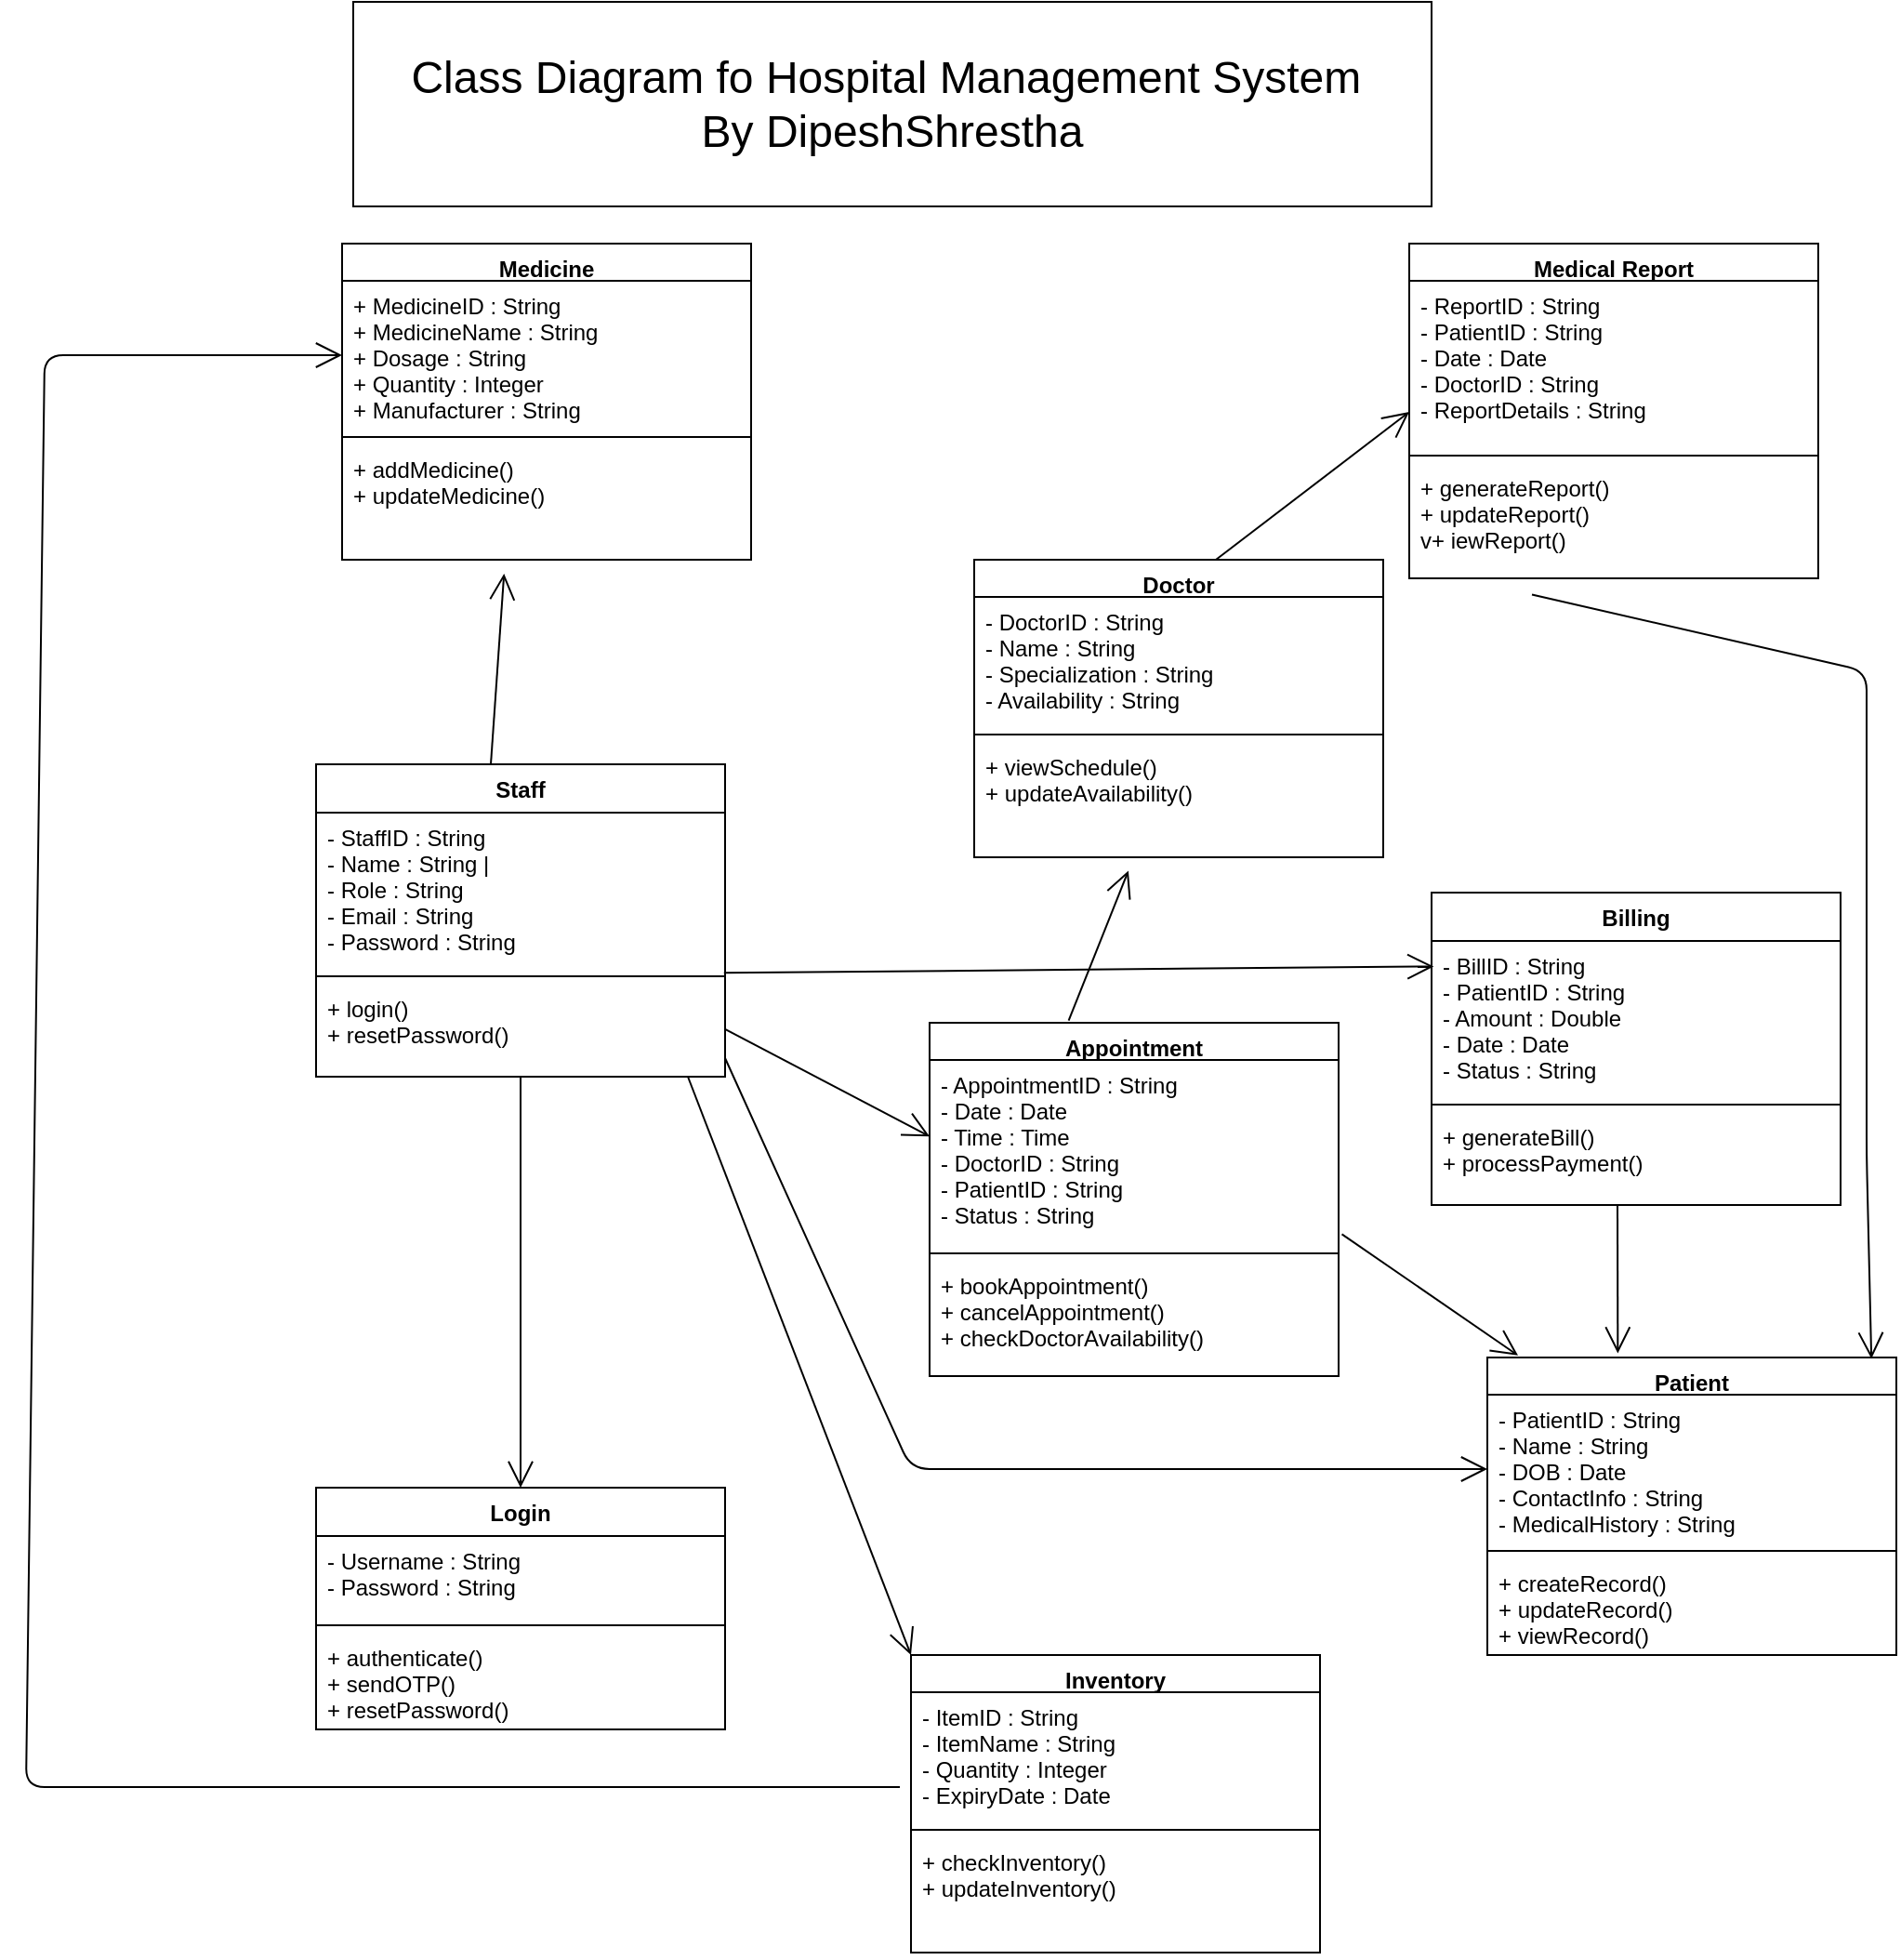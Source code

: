 <mxfile version="24.7.5" pages="2">
  <diagram id="Uk6EqhjahjmfZBt9kHfX" name="Page-1">
    <mxGraphModel dx="2153" dy="1024" grid="1" gridSize="10" guides="1" tooltips="1" connect="1" arrows="1" fold="1" page="1" pageScale="1" pageWidth="1100" pageHeight="1700" math="0" shadow="0">
      <root>
        <mxCell id="0" />
        <mxCell id="1" parent="0" />
        <mxCell id="2" value="Staff" style="swimlane;fontStyle=1;align=center;verticalAlign=top;childLayout=stackLayout;horizontal=1;startSize=26;horizontalStack=0;resizeParent=1;resizeParentMax=0;resizeLast=0;collapsible=1;marginBottom=0;" vertex="1" parent="1">
          <mxGeometry x="213" y="480" width="220" height="168" as="geometry" />
        </mxCell>
        <mxCell id="3" value="- StaffID       : String &#xa;- Name          : String           |&#xa;- Role          : String &#xa;- Email         : String &#xa;- Password      : String&#xa;" style="text;strokeColor=none;fillColor=none;align=left;verticalAlign=top;spacingLeft=4;spacingRight=4;overflow=hidden;rotatable=0;points=[[0,0.5],[1,0.5]];portConstraint=eastwest;" vertex="1" parent="2">
          <mxGeometry y="26" width="220" height="84" as="geometry" />
        </mxCell>
        <mxCell id="4" value="" style="line;strokeWidth=1;fillColor=none;align=left;verticalAlign=middle;spacingTop=-1;spacingLeft=3;spacingRight=3;rotatable=0;labelPosition=right;points=[];portConstraint=eastwest;strokeColor=inherit;" vertex="1" parent="2">
          <mxGeometry y="110" width="220" height="8" as="geometry" />
        </mxCell>
        <mxCell id="5" value="+ login() &#xa;+ resetPassword()" style="text;strokeColor=none;fillColor=none;align=left;verticalAlign=top;spacingLeft=4;spacingRight=4;overflow=hidden;rotatable=0;points=[[0,0.5],[1,0.5]];portConstraint=eastwest;" vertex="1" parent="2">
          <mxGeometry y="118" width="220" height="50" as="geometry" />
        </mxCell>
        <mxCell id="6" value="Login" style="swimlane;fontStyle=1;align=center;verticalAlign=top;childLayout=stackLayout;horizontal=1;startSize=26;horizontalStack=0;resizeParent=1;resizeParentMax=0;resizeLast=0;collapsible=1;marginBottom=0;" vertex="1" parent="1">
          <mxGeometry x="213" y="869" width="220" height="130" as="geometry" />
        </mxCell>
        <mxCell id="7" value="- Username     : String &#xa;- Password     : String &#xa;&#xa;+ authenticate() &#xa;+ sendOTP() &#xa;+ resetPassword()" style="text;strokeColor=none;fillColor=none;align=left;verticalAlign=top;spacingLeft=4;spacingRight=4;overflow=hidden;rotatable=0;points=[[0,0.5],[1,0.5]];portConstraint=eastwest;" vertex="1" parent="6">
          <mxGeometry y="26" width="220" height="44" as="geometry" />
        </mxCell>
        <mxCell id="8" value="" style="line;strokeWidth=1;fillColor=none;align=left;verticalAlign=middle;spacingTop=-1;spacingLeft=3;spacingRight=3;rotatable=0;labelPosition=right;points=[];portConstraint=eastwest;strokeColor=inherit;" vertex="1" parent="6">
          <mxGeometry y="70" width="220" height="8" as="geometry" />
        </mxCell>
        <mxCell id="9" value="+ authenticate()&#xa;+ sendOTP()&#xa;+ resetPassword()" style="text;strokeColor=none;fillColor=none;align=left;verticalAlign=top;spacingLeft=4;spacingRight=4;overflow=hidden;rotatable=0;points=[[0,0.5],[1,0.5]];portConstraint=eastwest;" vertex="1" parent="6">
          <mxGeometry y="78" width="220" height="52" as="geometry" />
        </mxCell>
        <mxCell id="10" value="Patient" style="swimlane;fontStyle=1;align=center;verticalAlign=top;childLayout=stackLayout;horizontal=1;startSize=20;horizontalStack=0;resizeParent=1;resizeParentMax=0;resizeLast=0;collapsible=1;marginBottom=0;" vertex="1" parent="1">
          <mxGeometry x="843" y="799" width="220" height="160" as="geometry" />
        </mxCell>
        <mxCell id="11" value="- PatientID : String&#xa;- Name : String&#xa;- DOB : Date&#xa;- ContactInfo : String&#xa;- MedicalHistory : String" style="text;strokeColor=none;fillColor=none;align=left;verticalAlign=top;spacingLeft=4;spacingRight=4;overflow=hidden;rotatable=0;points=[[0,0.5],[1,0.5]];portConstraint=eastwest;" vertex="1" parent="10">
          <mxGeometry y="20" width="220" height="80" as="geometry" />
        </mxCell>
        <mxCell id="12" value="" style="line;strokeWidth=1;fillColor=none;align=left;verticalAlign=middle;spacingTop=-1;spacingLeft=3;spacingRight=3;rotatable=0;labelPosition=right;points=[];portConstraint=eastwest;strokeColor=inherit;" vertex="1" parent="10">
          <mxGeometry y="100" width="220" height="8" as="geometry" />
        </mxCell>
        <mxCell id="13" value="+ createRecord() &#xa;+ updateRecord()&#xa;+ viewRecord()" style="text;strokeColor=none;fillColor=none;align=left;verticalAlign=top;spacingLeft=4;spacingRight=4;overflow=hidden;rotatable=0;points=[[0,0.5],[1,0.5]];portConstraint=eastwest;" vertex="1" parent="10">
          <mxGeometry y="108" width="220" height="52" as="geometry" />
        </mxCell>
        <mxCell id="14" value="Appointment" style="swimlane;fontStyle=1;align=center;verticalAlign=top;childLayout=stackLayout;horizontal=1;startSize=20;horizontalStack=0;resizeParent=1;resizeParentMax=0;resizeLast=0;collapsible=1;marginBottom=0;" vertex="1" parent="1">
          <mxGeometry x="543" y="619" width="220" height="190" as="geometry" />
        </mxCell>
        <mxCell id="15" value="- AppointmentID : String&#xa;- Date : Date&#xa;- Time : Time&#xa;- DoctorID : String&#xa;- PatientID : String&#xa;- Status : String" style="text;strokeColor=none;fillColor=none;align=left;verticalAlign=top;spacingLeft=4;spacingRight=4;overflow=hidden;rotatable=0;points=[[0,0.5],[1,0.5]];portConstraint=eastwest;" vertex="1" parent="14">
          <mxGeometry y="20" width="220" height="100" as="geometry" />
        </mxCell>
        <mxCell id="16" value="" style="line;strokeWidth=1;fillColor=none;align=left;verticalAlign=middle;spacingTop=-1;spacingLeft=3;spacingRight=3;rotatable=0;labelPosition=right;points=[];portConstraint=eastwest;strokeColor=inherit;" vertex="1" parent="14">
          <mxGeometry y="120" width="220" height="8" as="geometry" />
        </mxCell>
        <mxCell id="17" value="+ bookAppointment()&#xa;+ cancelAppointment()&#xa;+ checkDoctorAvailability()" style="text;strokeColor=none;fillColor=none;align=left;verticalAlign=top;spacingLeft=4;spacingRight=4;overflow=hidden;rotatable=0;points=[[0,0.5],[1,0.5]];portConstraint=eastwest;" vertex="1" parent="14">
          <mxGeometry y="128" width="220" height="62" as="geometry" />
        </mxCell>
        <mxCell id="20" value="Billing" style="swimlane;fontStyle=1;align=center;verticalAlign=top;childLayout=stackLayout;horizontal=1;startSize=26;horizontalStack=0;resizeParent=1;resizeParentMax=0;resizeLast=0;collapsible=1;marginBottom=0;" vertex="1" parent="1">
          <mxGeometry x="813" y="549" width="220" height="168" as="geometry" />
        </mxCell>
        <mxCell id="21" value="- BillID : String&#xa;- PatientID : String&#xa;- Amount : Double&#xa;- Date : Date&#xa;- Status : String" style="text;strokeColor=none;fillColor=none;align=left;verticalAlign=top;spacingLeft=4;spacingRight=4;overflow=hidden;rotatable=0;points=[[0,0.5],[1,0.5]];portConstraint=eastwest;" vertex="1" parent="20">
          <mxGeometry y="26" width="220" height="84" as="geometry" />
        </mxCell>
        <mxCell id="22" value="" style="line;strokeWidth=1;fillColor=none;align=left;verticalAlign=middle;spacingTop=-1;spacingLeft=3;spacingRight=3;rotatable=0;labelPosition=right;points=[];portConstraint=eastwest;strokeColor=inherit;" vertex="1" parent="20">
          <mxGeometry y="110" width="220" height="8" as="geometry" />
        </mxCell>
        <mxCell id="23" value="+ generateBill()&#xa;+ processPayment()" style="text;strokeColor=none;fillColor=none;align=left;verticalAlign=top;spacingLeft=4;spacingRight=4;overflow=hidden;rotatable=0;points=[[0,0.5],[1,0.5]];portConstraint=eastwest;" vertex="1" parent="20">
          <mxGeometry y="118" width="220" height="50" as="geometry" />
        </mxCell>
        <mxCell id="28" value="Doctor" style="swimlane;fontStyle=1;align=center;verticalAlign=top;childLayout=stackLayout;horizontal=1;startSize=20;horizontalStack=0;resizeParent=1;resizeParentMax=0;resizeLast=0;collapsible=1;marginBottom=0;" vertex="1" parent="1">
          <mxGeometry x="567" y="370" width="220" height="160" as="geometry" />
        </mxCell>
        <mxCell id="29" value="- DoctorID : String&#xa;- Name : String&#xa;- Specialization : String&#xa;- Availability : String" style="text;strokeColor=none;fillColor=none;align=left;verticalAlign=top;spacingLeft=4;spacingRight=4;overflow=hidden;rotatable=0;points=[[0,0.5],[1,0.5]];portConstraint=eastwest;" vertex="1" parent="28">
          <mxGeometry y="20" width="220" height="70" as="geometry" />
        </mxCell>
        <mxCell id="30" value="" style="line;strokeWidth=1;fillColor=none;align=left;verticalAlign=middle;spacingTop=-1;spacingLeft=3;spacingRight=3;rotatable=0;labelPosition=right;points=[];portConstraint=eastwest;strokeColor=inherit;" vertex="1" parent="28">
          <mxGeometry y="90" width="220" height="8" as="geometry" />
        </mxCell>
        <mxCell id="31" value="+ viewSchedule()&#xa;+ updateAvailability()" style="text;strokeColor=none;fillColor=none;align=left;verticalAlign=top;spacingLeft=4;spacingRight=4;overflow=hidden;rotatable=0;points=[[0,0.5],[1,0.5]];portConstraint=eastwest;" vertex="1" parent="28">
          <mxGeometry y="98" width="220" height="62" as="geometry" />
        </mxCell>
        <mxCell id="32" value="Inventory" style="swimlane;fontStyle=1;align=center;verticalAlign=top;childLayout=stackLayout;horizontal=1;startSize=20;horizontalStack=0;resizeParent=1;resizeParentMax=0;resizeLast=0;collapsible=1;marginBottom=0;" vertex="1" parent="1">
          <mxGeometry x="533" y="959" width="220" height="160" as="geometry" />
        </mxCell>
        <mxCell id="33" value="- ItemID : String&#xa;- ItemName : String&#xa;- Quantity : Integer&#xa;- ExpiryDate : Date" style="text;strokeColor=none;fillColor=none;align=left;verticalAlign=top;spacingLeft=4;spacingRight=4;overflow=hidden;rotatable=0;points=[[0,0.5],[1,0.5]];portConstraint=eastwest;" vertex="1" parent="32">
          <mxGeometry y="20" width="220" height="70" as="geometry" />
        </mxCell>
        <mxCell id="34" value="" style="line;strokeWidth=1;fillColor=none;align=left;verticalAlign=middle;spacingTop=-1;spacingLeft=3;spacingRight=3;rotatable=0;labelPosition=right;points=[];portConstraint=eastwest;strokeColor=inherit;" vertex="1" parent="32">
          <mxGeometry y="90" width="220" height="8" as="geometry" />
        </mxCell>
        <mxCell id="35" value="+ checkInventory()&#xa;+ updateInventory()" style="text;strokeColor=none;fillColor=none;align=left;verticalAlign=top;spacingLeft=4;spacingRight=4;overflow=hidden;rotatable=0;points=[[0,0.5],[1,0.5]];portConstraint=eastwest;" vertex="1" parent="32">
          <mxGeometry y="98" width="220" height="62" as="geometry" />
        </mxCell>
        <mxCell id="50" value="" style="endArrow=open;endFill=1;endSize=12;html=1;entryX=0;entryY=0.5;entryDx=0;entryDy=0;" edge="1" parent="32" target="37">
          <mxGeometry width="160" relative="1" as="geometry">
            <mxPoint x="-6" y="71" as="sourcePoint" />
            <mxPoint x="104" y="352" as="targetPoint" />
            <Array as="points">
              <mxPoint x="-476" y="71" />
              <mxPoint x="-466" y="-699" />
            </Array>
          </mxGeometry>
        </mxCell>
        <mxCell id="36" value="Medicine" style="swimlane;fontStyle=1;align=center;verticalAlign=top;childLayout=stackLayout;horizontal=1;startSize=20;horizontalStack=0;resizeParent=1;resizeParentMax=0;resizeLast=0;collapsible=1;marginBottom=0;" vertex="1" parent="1">
          <mxGeometry x="227" y="200" width="220" height="170" as="geometry" />
        </mxCell>
        <mxCell id="37" value="+ MedicineID : String&#xa;+ MedicineName : String&#xa;+ Dosage : String&#xa;+ Quantity : Integer&#xa;+ Manufacturer : String" style="text;strokeColor=none;fillColor=none;align=left;verticalAlign=top;spacingLeft=4;spacingRight=4;overflow=hidden;rotatable=0;points=[[0,0.5],[1,0.5]];portConstraint=eastwest;" vertex="1" parent="36">
          <mxGeometry y="20" width="220" height="80" as="geometry" />
        </mxCell>
        <mxCell id="38" value="" style="line;strokeWidth=1;fillColor=none;align=left;verticalAlign=middle;spacingTop=-1;spacingLeft=3;spacingRight=3;rotatable=0;labelPosition=right;points=[];portConstraint=eastwest;strokeColor=inherit;" vertex="1" parent="36">
          <mxGeometry y="100" width="220" height="8" as="geometry" />
        </mxCell>
        <mxCell id="39" value="+ addMedicine()&#xa;+ updateMedicine()" style="text;strokeColor=none;fillColor=none;align=left;verticalAlign=top;spacingLeft=4;spacingRight=4;overflow=hidden;rotatable=0;points=[[0,0.5],[1,0.5]];portConstraint=eastwest;" vertex="1" parent="36">
          <mxGeometry y="108" width="220" height="62" as="geometry" />
        </mxCell>
        <mxCell id="41" value="" style="endArrow=open;endFill=1;endSize=12;html=1;exitX=0.97;exitY=0.268;exitDx=0;exitDy=0;exitPerimeter=0;entryX=-0.022;entryY=0.163;entryDx=0;entryDy=0;entryPerimeter=0;" edge="1" parent="1">
          <mxGeometry width="160" relative="1" as="geometry">
            <mxPoint x="432.4" y="592.144" as="sourcePoint" />
            <mxPoint x="814.16" y="588.692" as="targetPoint" />
          </mxGeometry>
        </mxCell>
        <mxCell id="42" value="" style="endArrow=open;endFill=1;endSize=12;html=1;exitX=0.97;exitY=0.268;exitDx=0;exitDy=0;exitPerimeter=0;entryX=0;entryY=0.411;entryDx=0;entryDy=0;entryPerimeter=0;" edge="1" parent="1" target="15">
          <mxGeometry width="160" relative="1" as="geometry">
            <mxPoint x="433.0" y="622.454" as="sourcePoint" />
            <mxPoint x="814.76" y="619.002" as="targetPoint" />
          </mxGeometry>
        </mxCell>
        <mxCell id="43" value="" style="endArrow=open;endFill=1;endSize=12;html=1;exitX=0.97;exitY=0.268;exitDx=0;exitDy=0;exitPerimeter=0;" edge="1" parent="1">
          <mxGeometry width="160" relative="1" as="geometry">
            <mxPoint x="323" y="648.004" as="sourcePoint" />
            <mxPoint x="323" y="869" as="targetPoint" />
          </mxGeometry>
        </mxCell>
        <mxCell id="44" value="" style="endArrow=open;endFill=1;endSize=12;html=1;exitX=0.97;exitY=0.268;exitDx=0;exitDy=0;exitPerimeter=0;entryX=0;entryY=0;entryDx=0;entryDy=0;" edge="1" parent="1" target="32">
          <mxGeometry width="160" relative="1" as="geometry">
            <mxPoint x="413" y="648.004" as="sourcePoint" />
            <mxPoint x="413" y="869" as="targetPoint" />
          </mxGeometry>
        </mxCell>
        <mxCell id="45" value="" style="endArrow=open;endFill=1;endSize=12;html=1;exitX=0.97;exitY=0.268;exitDx=0;exitDy=0;exitPerimeter=0;entryX=0;entryY=0.5;entryDx=0;entryDy=0;" edge="1" parent="1" target="11">
          <mxGeometry width="160" relative="1" as="geometry">
            <mxPoint x="433" y="638.004" as="sourcePoint" />
            <mxPoint x="553" y="949" as="targetPoint" />
            <Array as="points">
              <mxPoint x="533" y="859" />
            </Array>
          </mxGeometry>
        </mxCell>
        <mxCell id="46" value="" style="endArrow=open;endFill=1;endSize=12;html=1;exitX=0.97;exitY=0.268;exitDx=0;exitDy=0;exitPerimeter=0;entryX=0.319;entryY=-0.014;entryDx=0;entryDy=0;entryPerimeter=0;" edge="1" parent="1" target="10">
          <mxGeometry width="160" relative="1" as="geometry">
            <mxPoint x="913" y="717.004" as="sourcePoint" />
            <mxPoint x="1023" y="774.65" as="targetPoint" />
          </mxGeometry>
        </mxCell>
        <mxCell id="47" value="" style="endArrow=open;endFill=1;endSize=12;html=1;exitX=1.008;exitY=0.937;exitDx=0;exitDy=0;exitPerimeter=0;entryX=0.075;entryY=-0.007;entryDx=0;entryDy=0;entryPerimeter=0;" edge="1" parent="1" source="15" target="10">
          <mxGeometry width="160" relative="1" as="geometry">
            <mxPoint x="823" y="729.244" as="sourcePoint" />
            <mxPoint x="823.18" y="809" as="targetPoint" />
          </mxGeometry>
        </mxCell>
        <mxCell id="48" value="" style="endArrow=open;endFill=1;endSize=12;html=1;entryX=0.396;entryY=1.12;entryDx=0;entryDy=0;entryPerimeter=0;" edge="1" parent="1" target="39">
          <mxGeometry width="160" relative="1" as="geometry">
            <mxPoint x="307" y="480" as="sourcePoint" />
            <mxPoint x="418.1" y="442.004" as="targetPoint" />
          </mxGeometry>
        </mxCell>
        <mxCell id="49" value="" style="endArrow=open;endFill=1;endSize=12;html=1;entryX=0.377;entryY=1.117;entryDx=0;entryDy=0;entryPerimeter=0;exitX=0.34;exitY=-0.006;exitDx=0;exitDy=0;exitPerimeter=0;" edge="1" parent="1" source="14" target="31">
          <mxGeometry width="160" relative="1" as="geometry">
            <mxPoint x="593" y="588.56" as="sourcePoint" />
            <mxPoint x="600" y="546" as="targetPoint" />
          </mxGeometry>
        </mxCell>
        <mxCell id="51" value="&lt;font style=&quot;font-size: 24px;&quot;&gt;Class Diagram fo Hospital Management System&amp;nbsp;&lt;br&gt;By DipeshShrestha&lt;br&gt;&lt;/font&gt;" style="whiteSpace=wrap;html=1;" vertex="1" parent="1">
          <mxGeometry x="233" y="70" width="580" height="110" as="geometry" />
        </mxCell>
        <mxCell id="52" value="Medical Report" style="swimlane;fontStyle=1;align=center;verticalAlign=top;childLayout=stackLayout;horizontal=1;startSize=20;horizontalStack=0;resizeParent=1;resizeParentMax=0;resizeLast=0;collapsible=1;marginBottom=0;" vertex="1" parent="1">
          <mxGeometry x="801" y="200" width="220" height="180" as="geometry" />
        </mxCell>
        <mxCell id="53" value="- ReportID : String&#xa;- PatientID : String&#xa;- Date : Date&#xa;- DoctorID : String&#xa;- ReportDetails : String" style="text;strokeColor=none;fillColor=none;align=left;verticalAlign=top;spacingLeft=4;spacingRight=4;overflow=hidden;rotatable=0;points=[[0,0.5],[1,0.5]];portConstraint=eastwest;" vertex="1" parent="52">
          <mxGeometry y="20" width="220" height="90" as="geometry" />
        </mxCell>
        <mxCell id="54" value="" style="line;strokeWidth=1;fillColor=none;align=left;verticalAlign=middle;spacingTop=-1;spacingLeft=3;spacingRight=3;rotatable=0;labelPosition=right;points=[];portConstraint=eastwest;strokeColor=inherit;" vertex="1" parent="52">
          <mxGeometry y="110" width="220" height="8" as="geometry" />
        </mxCell>
        <mxCell id="57" value="" style="endArrow=open;endFill=1;endSize=12;html=1;exitX=0.34;exitY=-0.006;exitDx=0;exitDy=0;exitPerimeter=0;entryX=0.939;entryY=0.004;entryDx=0;entryDy=0;entryPerimeter=0;" edge="1" parent="52" target="10">
          <mxGeometry width="160" relative="1" as="geometry">
            <mxPoint x="66" y="188.72" as="sourcePoint" />
            <mxPoint x="256" y="350" as="targetPoint" />
            <Array as="points">
              <mxPoint x="246" y="230" />
              <mxPoint x="246" y="490" />
            </Array>
          </mxGeometry>
        </mxCell>
        <mxCell id="55" value="+ generateReport()&#xa;+ updateReport()&#xa;v+ iewReport()" style="text;strokeColor=none;fillColor=none;align=left;verticalAlign=top;spacingLeft=4;spacingRight=4;overflow=hidden;rotatable=0;points=[[0,0.5],[1,0.5]];portConstraint=eastwest;" vertex="1" parent="52">
          <mxGeometry y="118" width="220" height="62" as="geometry" />
        </mxCell>
        <mxCell id="56" value="" style="endArrow=open;endFill=1;endSize=12;html=1;exitX=0.34;exitY=-0.006;exitDx=0;exitDy=0;exitPerimeter=0;entryX=0;entryY=0.784;entryDx=0;entryDy=0;entryPerimeter=0;" edge="1" parent="1" target="53">
          <mxGeometry width="160" relative="1" as="geometry">
            <mxPoint x="697.0" y="370.0" as="sourcePoint" />
            <mxPoint x="729.14" y="289.394" as="targetPoint" />
          </mxGeometry>
        </mxCell>
      </root>
    </mxGraphModel>
  </diagram>
  <diagram id="JVWVh7MLXpiriexzdD40" name="Page-2">
    <mxGraphModel dx="1273" dy="690" grid="1" gridSize="10" guides="1" tooltips="1" connect="1" arrows="1" fold="1" page="1" pageScale="1" pageWidth="850" pageHeight="1100" math="0" shadow="0">
      <root>
        <mxCell id="0" />
        <mxCell id="1" parent="0" />
        <mxCell id="ERy3KJVdef2Lh5EeSIAU-21" value="Driver" style="swimlane;fontStyle=1;align=center;verticalAlign=top;childLayout=stackLayout;horizontal=1;startSize=20;horizontalStack=0;resizeParent=1;resizeParentMax=0;resizeLast=0;collapsible=1;marginBottom=0;" vertex="1" parent="1">
          <mxGeometry x="310" y="238" width="168" height="200" as="geometry" />
        </mxCell>
        <mxCell id="ERy3KJVdef2Lh5EeSIAU-22" value="-driverID&#xa;-name&#xa;-phoneNumber&#xa;-email&#xa;-password&#xa;-licenseNumber&#xa;-vehicleDetails" style="text;strokeColor=none;fillColor=none;align=left;verticalAlign=top;spacingLeft=4;spacingRight=4;overflow=hidden;rotatable=0;points=[[0,0.5],[1,0.5]];portConstraint=eastwest;" vertex="1" parent="ERy3KJVdef2Lh5EeSIAU-21">
          <mxGeometry y="20" width="168" height="100" as="geometry" />
        </mxCell>
        <mxCell id="ERy3KJVdef2Lh5EeSIAU-23" value="" style="line;strokeWidth=1;fillColor=none;align=left;verticalAlign=middle;spacingTop=-1;spacingLeft=3;spacingRight=3;rotatable=0;labelPosition=right;points=[];portConstraint=eastwest;strokeColor=inherit;" vertex="1" parent="ERy3KJVdef2Lh5EeSIAU-21">
          <mxGeometry y="120" width="168" height="8" as="geometry" />
        </mxCell>
        <mxCell id="ERy3KJVdef2Lh5EeSIAU-24" value="+register()&#xa;+login()&#xa;+updateProfile()&#xa;+acceptRide()" style="text;strokeColor=none;fillColor=none;align=left;verticalAlign=top;spacingLeft=4;spacingRight=4;overflow=hidden;rotatable=0;points=[[0,0.5],[1,0.5]];portConstraint=eastwest;" vertex="1" parent="ERy3KJVdef2Lh5EeSIAU-21">
          <mxGeometry y="128" width="168" height="72" as="geometry" />
        </mxCell>
        <mxCell id="ERy3KJVdef2Lh5EeSIAU-30" value="User" style="swimlane;fontStyle=1;align=center;verticalAlign=top;childLayout=stackLayout;horizontal=1;startSize=20;horizontalStack=0;resizeParent=1;resizeParentMax=0;resizeLast=0;collapsible=1;marginBottom=0;" vertex="1" parent="1">
          <mxGeometry x="89" y="234" width="151" height="208" as="geometry" />
        </mxCell>
        <mxCell id="ERy3KJVdef2Lh5EeSIAU-31" value="-userID&#xa;-name&#xa;-phoneNumber&#xa;-email&#xa;-password&#xa;-userType" style="text;strokeColor=none;fillColor=none;align=left;verticalAlign=top;spacingLeft=4;spacingRight=4;overflow=hidden;rotatable=0;points=[[0,0.5],[1,0.5]];portConstraint=eastwest;" vertex="1" parent="ERy3KJVdef2Lh5EeSIAU-30">
          <mxGeometry y="20" width="151" height="110" as="geometry" />
        </mxCell>
        <mxCell id="ERy3KJVdef2Lh5EeSIAU-32" value="" style="line;strokeWidth=1;fillColor=none;align=left;verticalAlign=middle;spacingTop=-1;spacingLeft=3;spacingRight=3;rotatable=0;labelPosition=right;points=[];portConstraint=eastwest;strokeColor=inherit;" vertex="1" parent="ERy3KJVdef2Lh5EeSIAU-30">
          <mxGeometry y="130" width="151" height="8" as="geometry" />
        </mxCell>
        <mxCell id="ERy3KJVdef2Lh5EeSIAU-33" value="+ register()&#xa;+login()&#xa;+updateProfile()&#xa;+requestRide()" style="text;strokeColor=none;fillColor=none;align=left;verticalAlign=top;spacingLeft=4;spacingRight=4;overflow=hidden;rotatable=0;points=[[0,0.5],[1,0.5]];portConstraint=eastwest;" vertex="1" parent="ERy3KJVdef2Lh5EeSIAU-30">
          <mxGeometry y="138" width="151" height="70" as="geometry" />
        </mxCell>
        <mxCell id="ERy3KJVdef2Lh5EeSIAU-43" value="Ride" style="swimlane;fontStyle=1;align=center;verticalAlign=top;childLayout=stackLayout;horizontal=1;startSize=20;horizontalStack=0;resizeParent=1;resizeParentMax=0;resizeLast=0;collapsible=1;marginBottom=0;" vertex="1" parent="1">
          <mxGeometry x="546" y="244" width="127" height="210" as="geometry" />
        </mxCell>
        <mxCell id="ERy3KJVdef2Lh5EeSIAU-44" value="-rideID&#xa;-startLocation&#xa;-endLocation&#xa;-fare&#xa;-status&#xa;-startTime&#xa;-endTime" style="text;strokeColor=none;fillColor=none;align=left;verticalAlign=top;spacingLeft=4;spacingRight=4;overflow=hidden;rotatable=0;points=[[0,0.5],[1,0.5]];portConstraint=eastwest;" vertex="1" parent="ERy3KJVdef2Lh5EeSIAU-43">
          <mxGeometry y="20" width="127" height="120" as="geometry" />
        </mxCell>
        <mxCell id="ERy3KJVdef2Lh5EeSIAU-45" value="" style="line;strokeWidth=1;fillColor=none;align=left;verticalAlign=middle;spacingTop=-1;spacingLeft=3;spacingRight=3;rotatable=0;labelPosition=right;points=[];portConstraint=eastwest;strokeColor=inherit;" vertex="1" parent="ERy3KJVdef2Lh5EeSIAU-43">
          <mxGeometry y="140" width="127" height="8" as="geometry" />
        </mxCell>
        <mxCell id="ERy3KJVdef2Lh5EeSIAU-47" value="+calculateFare()&#xa;+startRide()&#xa;+endRide()" style="text;strokeColor=none;fillColor=none;align=left;verticalAlign=top;spacingLeft=4;spacingRight=4;overflow=hidden;rotatable=0;points=[[0,0.5],[1,0.5]];portConstraint=eastwest;" vertex="1" parent="ERy3KJVdef2Lh5EeSIAU-43">
          <mxGeometry y="148" width="127" height="62" as="geometry" />
        </mxCell>
        <mxCell id="ERy3KJVdef2Lh5EeSIAU-50" value="location" style="swimlane;fontStyle=1;align=center;verticalAlign=top;childLayout=stackLayout;horizontal=1;startSize=20;horizontalStack=0;resizeParent=1;resizeParentMax=0;resizeLast=0;collapsible=1;marginBottom=0;" vertex="1" parent="1">
          <mxGeometry x="530" y="30" width="168" height="180" as="geometry" />
        </mxCell>
        <mxCell id="ERy3KJVdef2Lh5EeSIAU-51" value="-locationID&#xa;-latitude&#xa;-longitude&#xa;-address" style="text;strokeColor=none;fillColor=none;align=left;verticalAlign=top;spacingLeft=4;spacingRight=4;overflow=hidden;rotatable=0;points=[[0,0.5],[1,0.5]];portConstraint=eastwest;" vertex="1" parent="ERy3KJVdef2Lh5EeSIAU-50">
          <mxGeometry y="20" width="168" height="80" as="geometry" />
        </mxCell>
        <mxCell id="ERy3KJVdef2Lh5EeSIAU-52" value="" style="line;strokeWidth=1;fillColor=none;align=left;verticalAlign=middle;spacingTop=-1;spacingLeft=3;spacingRight=3;rotatable=0;labelPosition=right;points=[];portConstraint=eastwest;strokeColor=inherit;" vertex="1" parent="ERy3KJVdef2Lh5EeSIAU-50">
          <mxGeometry y="100" width="168" height="8" as="geometry" />
        </mxCell>
        <mxCell id="ERy3KJVdef2Lh5EeSIAU-53" value="+register()&#xa;+login()&#xa;+updateProfile()&#xa;+acceptRide()" style="text;strokeColor=none;fillColor=none;align=left;verticalAlign=top;spacingLeft=4;spacingRight=4;overflow=hidden;rotatable=0;points=[[0,0.5],[1,0.5]];portConstraint=eastwest;" vertex="1" parent="ERy3KJVdef2Lh5EeSIAU-50">
          <mxGeometry y="108" width="168" height="72" as="geometry" />
        </mxCell>
        <mxCell id="ERy3KJVdef2Lh5EeSIAU-54" value="Vehicle" style="swimlane;fontStyle=1;align=center;verticalAlign=top;childLayout=stackLayout;horizontal=1;startSize=20;horizontalStack=0;resizeParent=1;resizeParentMax=0;resizeLast=0;collapsible=1;marginBottom=0;" vertex="1" parent="1">
          <mxGeometry x="200" y="515" width="151" height="150" as="geometry" />
        </mxCell>
        <mxCell id="ERy3KJVdef2Lh5EeSIAU-55" value="-vehicleID&#xa;-licensePlate&#xa;-makeModel&#xa;-year&#xa;-color" style="text;strokeColor=none;fillColor=none;align=left;verticalAlign=top;spacingLeft=4;spacingRight=4;overflow=hidden;rotatable=0;points=[[0,0.5],[1,0.5]];portConstraint=eastwest;" vertex="1" parent="ERy3KJVdef2Lh5EeSIAU-54">
          <mxGeometry y="20" width="151" height="90" as="geometry" />
        </mxCell>
        <mxCell id="ERy3KJVdef2Lh5EeSIAU-56" value="" style="line;strokeWidth=1;fillColor=none;align=left;verticalAlign=middle;spacingTop=-1;spacingLeft=3;spacingRight=3;rotatable=0;labelPosition=right;points=[];portConstraint=eastwest;strokeColor=inherit;" vertex="1" parent="ERy3KJVdef2Lh5EeSIAU-54">
          <mxGeometry y="110" width="151" height="8" as="geometry" />
        </mxCell>
        <mxCell id="ERy3KJVdef2Lh5EeSIAU-57" value="+updateDetails()" style="text;strokeColor=none;fillColor=none;align=left;verticalAlign=top;spacingLeft=4;spacingRight=4;overflow=hidden;rotatable=0;points=[[0,0.5],[1,0.5]];portConstraint=eastwest;" vertex="1" parent="ERy3KJVdef2Lh5EeSIAU-54">
          <mxGeometry y="118" width="151" height="32" as="geometry" />
        </mxCell>
        <mxCell id="ERy3KJVdef2Lh5EeSIAU-58" value="Review" style="swimlane;fontStyle=1;align=center;verticalAlign=top;childLayout=stackLayout;horizontal=1;startSize=20;horizontalStack=0;resizeParent=1;resizeParentMax=0;resizeLast=0;collapsible=1;marginBottom=0;" vertex="1" parent="1">
          <mxGeometry x="630" y="513" width="151" height="170" as="geometry" />
        </mxCell>
        <mxCell id="ERy3KJVdef2Lh5EeSIAU-59" value="-reviewID&#xa;-userID&#xa;-driverID&#xa;-rideID&#xa;comments&#xa;reviewDate&#xa;" style="text;strokeColor=none;fillColor=none;align=left;verticalAlign=top;spacingLeft=4;spacingRight=4;overflow=hidden;rotatable=0;points=[[0,0.5],[1,0.5]];portConstraint=eastwest;" vertex="1" parent="ERy3KJVdef2Lh5EeSIAU-58">
          <mxGeometry y="20" width="151" height="100" as="geometry" />
        </mxCell>
        <mxCell id="ERy3KJVdef2Lh5EeSIAU-60" value="" style="line;strokeWidth=1;fillColor=none;align=left;verticalAlign=middle;spacingTop=-1;spacingLeft=3;spacingRight=3;rotatable=0;labelPosition=right;points=[];portConstraint=eastwest;strokeColor=inherit;" vertex="1" parent="ERy3KJVdef2Lh5EeSIAU-58">
          <mxGeometry y="120" width="151" height="8" as="geometry" />
        </mxCell>
        <mxCell id="ERy3KJVdef2Lh5EeSIAU-61" value="+sub,itReview()&#xa;+viewReview()" style="text;strokeColor=none;fillColor=none;align=left;verticalAlign=top;spacingLeft=4;spacingRight=4;overflow=hidden;rotatable=0;points=[[0,0.5],[1,0.5]];portConstraint=eastwest;" vertex="1" parent="ERy3KJVdef2Lh5EeSIAU-58">
          <mxGeometry y="128" width="151" height="42" as="geometry" />
        </mxCell>
        <mxCell id="ERy3KJVdef2Lh5EeSIAU-62" value="Rating" style="swimlane;fontStyle=1;align=center;verticalAlign=top;childLayout=stackLayout;horizontal=1;startSize=20;horizontalStack=0;resizeParent=1;resizeParentMax=0;resizeLast=0;collapsible=1;marginBottom=0;" vertex="1" parent="1">
          <mxGeometry x="450" y="515" width="151" height="170" as="geometry" />
        </mxCell>
        <mxCell id="ERy3KJVdef2Lh5EeSIAU-63" value="-ratingID&#xa;-userID&#xa;driverID&#xa;-rideID&#xa;ratingValue (1-5)" style="text;strokeColor=none;fillColor=none;align=left;verticalAlign=top;spacingLeft=4;spacingRight=4;overflow=hidden;rotatable=0;points=[[0,0.5],[1,0.5]];portConstraint=eastwest;" vertex="1" parent="ERy3KJVdef2Lh5EeSIAU-62">
          <mxGeometry y="20" width="151" height="100" as="geometry" />
        </mxCell>
        <mxCell id="ERy3KJVdef2Lh5EeSIAU-64" value="" style="line;strokeWidth=1;fillColor=none;align=left;verticalAlign=middle;spacingTop=-1;spacingLeft=3;spacingRight=3;rotatable=0;labelPosition=right;points=[];portConstraint=eastwest;strokeColor=inherit;" vertex="1" parent="ERy3KJVdef2Lh5EeSIAU-62">
          <mxGeometry y="120" width="151" height="8" as="geometry" />
        </mxCell>
        <mxCell id="ERy3KJVdef2Lh5EeSIAU-65" value="+submitRating&#xa;+viewRating()" style="text;strokeColor=none;fillColor=none;align=left;verticalAlign=top;spacingLeft=4;spacingRight=4;overflow=hidden;rotatable=0;points=[[0,0.5],[1,0.5]];portConstraint=eastwest;" vertex="1" parent="ERy3KJVdef2Lh5EeSIAU-62">
          <mxGeometry y="128" width="151" height="42" as="geometry" />
        </mxCell>
        <mxCell id="ERy3KJVdef2Lh5EeSIAU-66" value="Payment" style="swimlane;fontStyle=1;align=center;verticalAlign=top;childLayout=stackLayout;horizontal=1;startSize=20;horizontalStack=0;resizeParent=1;resizeParentMax=0;resizeLast=0;collapsible=1;marginBottom=0;" vertex="1" parent="1">
          <mxGeometry x="340" y="40" width="151" height="170" as="geometry" />
        </mxCell>
        <mxCell id="ERy3KJVdef2Lh5EeSIAU-67" value="-paymentID&#xa;- amount&#xa;-date&#xa;-paymentMethod&#xa;-status" style="text;strokeColor=none;fillColor=none;align=left;verticalAlign=top;spacingLeft=4;spacingRight=4;overflow=hidden;rotatable=0;points=[[0,0.5],[1,0.5]];portConstraint=eastwest;" vertex="1" parent="ERy3KJVdef2Lh5EeSIAU-66">
          <mxGeometry y="20" width="151" height="100" as="geometry" />
        </mxCell>
        <mxCell id="ERy3KJVdef2Lh5EeSIAU-68" value="" style="line;strokeWidth=1;fillColor=none;align=left;verticalAlign=middle;spacingTop=-1;spacingLeft=3;spacingRight=3;rotatable=0;labelPosition=right;points=[];portConstraint=eastwest;strokeColor=inherit;" vertex="1" parent="ERy3KJVdef2Lh5EeSIAU-66">
          <mxGeometry y="120" width="151" height="8" as="geometry" />
        </mxCell>
        <mxCell id="ERy3KJVdef2Lh5EeSIAU-69" value="+processPayment()&#xa;+confirmPayment()" style="text;strokeColor=none;fillColor=none;align=left;verticalAlign=top;spacingLeft=4;spacingRight=4;overflow=hidden;rotatable=0;points=[[0,0.5],[1,0.5]];portConstraint=eastwest;" vertex="1" parent="ERy3KJVdef2Lh5EeSIAU-66">
          <mxGeometry y="128" width="151" height="42" as="geometry" />
        </mxCell>
        <mxCell id="ERy3KJVdef2Lh5EeSIAU-70" value="" style="endArrow=none;html=1;rounded=0;exitX=0.489;exitY=1.063;exitDx=0;exitDy=0;exitPerimeter=0;" edge="1" parent="1" source="ERy3KJVdef2Lh5EeSIAU-33">
          <mxGeometry width="50" height="50" relative="1" as="geometry">
            <mxPoint x="550" y="290" as="sourcePoint" />
            <mxPoint x="163" y="480" as="targetPoint" />
          </mxGeometry>
        </mxCell>
        <mxCell id="ERy3KJVdef2Lh5EeSIAU-71" value="" style="endArrow=none;html=1;rounded=0;exitX=0.486;exitY=1.05;exitDx=0;exitDy=0;exitPerimeter=0;" edge="1" parent="1">
          <mxGeometry width="50" height="50" relative="1" as="geometry">
            <mxPoint x="386.648" y="437.6" as="sourcePoint" />
            <mxPoint x="387" y="480" as="targetPoint" />
          </mxGeometry>
        </mxCell>
        <mxCell id="ERy3KJVdef2Lh5EeSIAU-72" value="" style="endArrow=none;html=1;rounded=0;" edge="1" parent="1">
          <mxGeometry width="50" height="50" relative="1" as="geometry">
            <mxPoint x="162" y="481" as="sourcePoint" />
            <mxPoint x="390" y="481" as="targetPoint" />
          </mxGeometry>
        </mxCell>
        <mxCell id="ERy3KJVdef2Lh5EeSIAU-73" value="" style="endArrow=classic;html=1;rounded=0;" edge="1" parent="1" target="ERy3KJVdef2Lh5EeSIAU-54">
          <mxGeometry width="50" height="50" relative="1" as="geometry">
            <mxPoint x="280" y="481" as="sourcePoint" />
            <mxPoint x="600" y="241" as="targetPoint" />
          </mxGeometry>
        </mxCell>
        <mxCell id="ERy3KJVdef2Lh5EeSIAU-74" value="" style="endArrow=none;html=1;rounded=0;exitX=0.894;exitY=0.929;exitDx=0;exitDy=0;exitPerimeter=0;" edge="1" parent="1" source="ERy3KJVdef2Lh5EeSIAU-33">
          <mxGeometry width="50" height="50" relative="1" as="geometry">
            <mxPoint x="230" y="450" as="sourcePoint" />
            <mxPoint x="229" y="490" as="targetPoint" />
          </mxGeometry>
        </mxCell>
        <mxCell id="ERy3KJVdef2Lh5EeSIAU-75" value="" style="endArrow=none;html=1;rounded=0;exitX=0.837;exitY=0.986;exitDx=0;exitDy=0;exitPerimeter=0;" edge="1" parent="1" source="ERy3KJVdef2Lh5EeSIAU-24">
          <mxGeometry width="50" height="50" relative="1" as="geometry">
            <mxPoint x="452.648" y="446.6" as="sourcePoint" />
            <mxPoint x="453" y="489" as="targetPoint" />
          </mxGeometry>
        </mxCell>
        <mxCell id="ERy3KJVdef2Lh5EeSIAU-76" value="" style="endArrow=none;html=1;rounded=0;" edge="1" parent="1">
          <mxGeometry width="50" height="50" relative="1" as="geometry">
            <mxPoint x="228" y="490" as="sourcePoint" />
            <mxPoint x="456" y="490" as="targetPoint" />
          </mxGeometry>
        </mxCell>
        <mxCell id="ERy3KJVdef2Lh5EeSIAU-77" value="" style="endArrow=classic;html=1;rounded=0;entryX=0.604;entryY=1.07;entryDx=0;entryDy=0;entryPerimeter=0;" edge="1" parent="1">
          <mxGeometry width="50" height="50" relative="1" as="geometry">
            <mxPoint x="346" y="490" as="sourcePoint" />
            <mxPoint x="622.708" y="459.34" as="targetPoint" />
            <Array as="points">
              <mxPoint x="346" y="510" />
              <mxPoint x="623" y="510" />
            </Array>
          </mxGeometry>
        </mxCell>
        <mxCell id="ERy3KJVdef2Lh5EeSIAU-80" value="" style="endArrow=classic;html=1;rounded=0;exitX=0.047;exitY=0.186;exitDx=0;exitDy=0;exitPerimeter=0;entryX=1.015;entryY=1.008;entryDx=0;entryDy=0;entryPerimeter=0;" edge="1" parent="1" source="ERy3KJVdef2Lh5EeSIAU-44" target="ERy3KJVdef2Lh5EeSIAU-69">
          <mxGeometry width="50" height="50" relative="1" as="geometry">
            <mxPoint x="350" y="460" as="sourcePoint" />
            <mxPoint x="400" y="410" as="targetPoint" />
          </mxGeometry>
        </mxCell>
        <mxCell id="ERy3KJVdef2Lh5EeSIAU-81" value="" style="endArrow=classic;html=1;rounded=0;exitX=0.5;exitY=0;exitDx=0;exitDy=0;" edge="1" parent="1" source="ERy3KJVdef2Lh5EeSIAU-43" target="ERy3KJVdef2Lh5EeSIAU-53">
          <mxGeometry width="50" height="50" relative="1" as="geometry">
            <mxPoint x="562" y="296" as="sourcePoint" />
            <mxPoint x="503" y="220" as="targetPoint" />
          </mxGeometry>
        </mxCell>
        <mxCell id="ERy3KJVdef2Lh5EeSIAU-82" value="" style="endArrow=classic;html=1;rounded=0;exitX=0.998;exitY=0.81;exitDx=0;exitDy=0;exitPerimeter=0;entryX=0.044;entryY=1.004;entryDx=0;entryDy=0;entryPerimeter=0;" edge="1" parent="1" source="ERy3KJVdef2Lh5EeSIAU-67" target="ERy3KJVdef2Lh5EeSIAU-51">
          <mxGeometry width="50" height="50" relative="1" as="geometry">
            <mxPoint x="620" y="254" as="sourcePoint" />
            <mxPoint x="622" y="220" as="targetPoint" />
          </mxGeometry>
        </mxCell>
        <mxCell id="ERy3KJVdef2Lh5EeSIAU-87" value="" style="endArrow=none;html=1;rounded=0;entryX=0.429;entryY=0.975;entryDx=0;entryDy=0;entryPerimeter=0;" edge="1" parent="1" target="ERy3KJVdef2Lh5EeSIAU-47">
          <mxGeometry width="50" height="50" relative="1" as="geometry">
            <mxPoint x="600" y="480" as="sourcePoint" />
            <mxPoint x="480" y="410" as="targetPoint" />
          </mxGeometry>
        </mxCell>
        <mxCell id="ERy3KJVdef2Lh5EeSIAU-88" value="" style="endArrow=none;html=1;rounded=0;" edge="1" parent="1">
          <mxGeometry width="50" height="50" relative="1" as="geometry">
            <mxPoint x="520" y="480" as="sourcePoint" />
            <mxPoint x="720" y="480" as="targetPoint" />
          </mxGeometry>
        </mxCell>
        <mxCell id="ERy3KJVdef2Lh5EeSIAU-89" value="" style="endArrow=classic;html=1;rounded=0;" edge="1" parent="1" target="ERy3KJVdef2Lh5EeSIAU-62">
          <mxGeometry width="50" height="50" relative="1" as="geometry">
            <mxPoint x="520" y="480" as="sourcePoint" />
            <mxPoint x="630" y="450" as="targetPoint" />
            <Array as="points">
              <mxPoint x="520" y="510" />
            </Array>
          </mxGeometry>
        </mxCell>
        <mxCell id="ERy3KJVdef2Lh5EeSIAU-90" value="" style="endArrow=classic;html=1;rounded=0;" edge="1" parent="1">
          <mxGeometry width="50" height="50" relative="1" as="geometry">
            <mxPoint x="720" y="480" as="sourcePoint" />
            <mxPoint x="720" y="510" as="targetPoint" />
          </mxGeometry>
        </mxCell>
      </root>
    </mxGraphModel>
  </diagram>
</mxfile>
